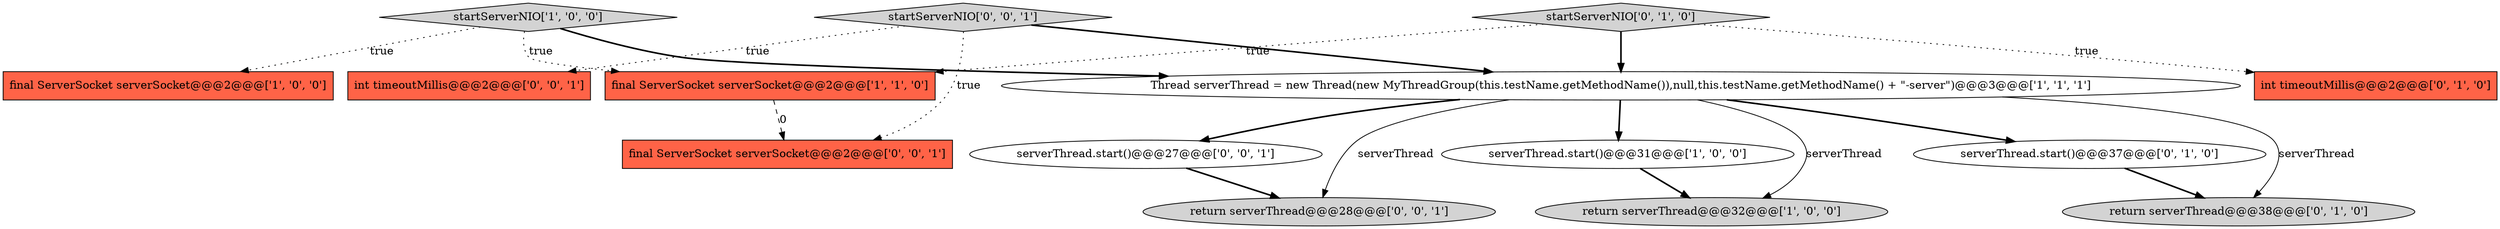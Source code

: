 digraph {
4 [style = filled, label = "return serverThread@@@32@@@['1', '0', '0']", fillcolor = lightgray, shape = ellipse image = "AAA0AAABBB1BBB"];
12 [style = filled, label = "int timeoutMillis@@@2@@@['0', '0', '1']", fillcolor = tomato, shape = box image = "AAA0AAABBB3BBB"];
5 [style = filled, label = "serverThread.start()@@@31@@@['1', '0', '0']", fillcolor = white, shape = ellipse image = "AAA0AAABBB1BBB"];
8 [style = filled, label = "serverThread.start()@@@37@@@['0', '1', '0']", fillcolor = white, shape = ellipse image = "AAA0AAABBB2BBB"];
2 [style = filled, label = "final ServerSocket serverSocket@@@2@@@['1', '1', '0']", fillcolor = tomato, shape = box image = "AAA0AAABBB1BBB"];
0 [style = filled, label = "startServerNIO['1', '0', '0']", fillcolor = lightgray, shape = diamond image = "AAA0AAABBB1BBB"];
10 [style = filled, label = "return serverThread@@@28@@@['0', '0', '1']", fillcolor = lightgray, shape = ellipse image = "AAA0AAABBB3BBB"];
7 [style = filled, label = "startServerNIO['0', '1', '0']", fillcolor = lightgray, shape = diamond image = "AAA0AAABBB2BBB"];
1 [style = filled, label = "final ServerSocket serverSocket@@@2@@@['1', '0', '0']", fillcolor = tomato, shape = box image = "AAA0AAABBB1BBB"];
13 [style = filled, label = "startServerNIO['0', '0', '1']", fillcolor = lightgray, shape = diamond image = "AAA0AAABBB3BBB"];
6 [style = filled, label = "return serverThread@@@38@@@['0', '1', '0']", fillcolor = lightgray, shape = ellipse image = "AAA0AAABBB2BBB"];
14 [style = filled, label = "final ServerSocket serverSocket@@@2@@@['0', '0', '1']", fillcolor = tomato, shape = box image = "AAA0AAABBB3BBB"];
11 [style = filled, label = "serverThread.start()@@@27@@@['0', '0', '1']", fillcolor = white, shape = ellipse image = "AAA0AAABBB3BBB"];
3 [style = filled, label = "Thread serverThread = new Thread(new MyThreadGroup(this.testName.getMethodName()),null,this.testName.getMethodName() + \"-server\")@@@3@@@['1', '1', '1']", fillcolor = white, shape = ellipse image = "AAA0AAABBB1BBB"];
9 [style = filled, label = "int timeoutMillis@@@2@@@['0', '1', '0']", fillcolor = tomato, shape = box image = "AAA0AAABBB2BBB"];
13->3 [style = bold, label=""];
3->4 [style = solid, label="serverThread"];
0->2 [style = dotted, label="true"];
7->2 [style = dotted, label="true"];
3->6 [style = solid, label="serverThread"];
11->10 [style = bold, label=""];
0->1 [style = dotted, label="true"];
3->11 [style = bold, label=""];
3->10 [style = solid, label="serverThread"];
0->3 [style = bold, label=""];
8->6 [style = bold, label=""];
13->12 [style = dotted, label="true"];
3->5 [style = bold, label=""];
13->14 [style = dotted, label="true"];
2->14 [style = dashed, label="0"];
7->9 [style = dotted, label="true"];
3->8 [style = bold, label=""];
5->4 [style = bold, label=""];
7->3 [style = bold, label=""];
}
